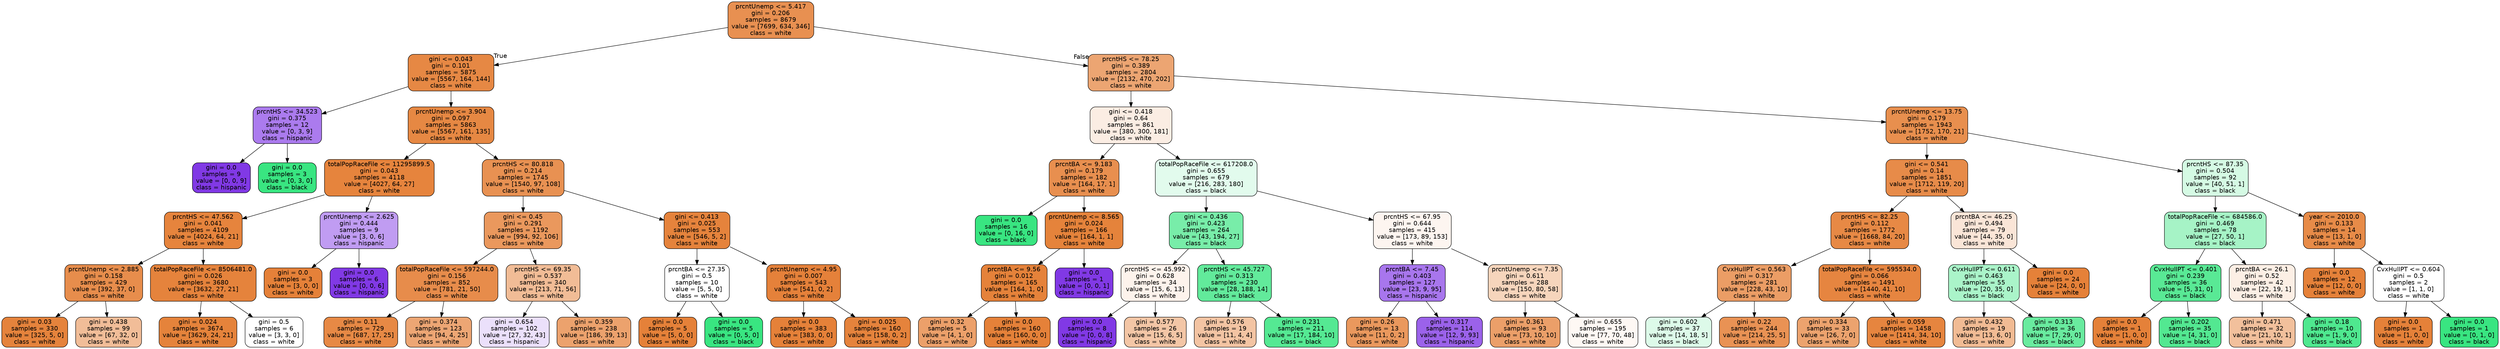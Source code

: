 digraph Tree {
node [shape=box, style="filled, rounded", color="black", fontname="helvetica"] ;
edge [fontname="helvetica"] ;
0 [label="prcntUnemp <= 5.417\ngini = 0.206\nsamples = 8679\nvalue = [7699, 634, 346]\nclass = white", fillcolor="#e89051"] ;
1 [label="gini <= 0.043\ngini = 0.101\nsamples = 5875\nvalue = [5567, 164, 144]\nclass = white", fillcolor="#e68844"] ;
0 -> 1 [labeldistance=2.5, labelangle=45, headlabel="True"] ;
2 [label="prcntHS <= 34.523\ngini = 0.375\nsamples = 12\nvalue = [0, 3, 9]\nclass = hispanic", fillcolor="#ab7bee"] ;
1 -> 2 ;
3 [label="gini = 0.0\nsamples = 9\nvalue = [0, 0, 9]\nclass = hispanic", fillcolor="#8139e5"] ;
2 -> 3 ;
4 [label="gini = 0.0\nsamples = 3\nvalue = [0, 3, 0]\nclass = black", fillcolor="#39e581"] ;
2 -> 4 ;
5 [label="prcntUnemp <= 3.904\ngini = 0.097\nsamples = 5863\nvalue = [5567, 161, 135]\nclass = white", fillcolor="#e68843"] ;
1 -> 5 ;
6 [label="totalPopRaceFile <= 11295899.5\ngini = 0.043\nsamples = 4118\nvalue = [4027, 64, 27]\nclass = white", fillcolor="#e6843d"] ;
5 -> 6 ;
7 [label="prcntHS <= 47.562\ngini = 0.041\nsamples = 4109\nvalue = [4024, 64, 21]\nclass = white", fillcolor="#e6843d"] ;
6 -> 7 ;
8 [label="prcntUnemp <= 2.885\ngini = 0.158\nsamples = 429\nvalue = [392, 37, 0]\nclass = white", fillcolor="#e78d4c"] ;
7 -> 8 ;
9 [label="gini = 0.03\nsamples = 330\nvalue = [325, 5, 0]\nclass = white", fillcolor="#e5833c"] ;
8 -> 9 ;
10 [label="gini = 0.438\nsamples = 99\nvalue = [67, 32, 0]\nclass = white", fillcolor="#f1bd98"] ;
8 -> 10 ;
11 [label="totalPopRaceFile <= 8506481.0\ngini = 0.026\nsamples = 3680\nvalue = [3632, 27, 21]\nclass = white", fillcolor="#e5833c"] ;
7 -> 11 ;
12 [label="gini = 0.024\nsamples = 3674\nvalue = [3629, 24, 21]\nclass = white", fillcolor="#e5833b"] ;
11 -> 12 ;
13 [label="gini = 0.5\nsamples = 6\nvalue = [3, 3, 0]\nclass = white", fillcolor="#ffffff"] ;
11 -> 13 ;
14 [label="prcntUnemp <= 2.625\ngini = 0.444\nsamples = 9\nvalue = [3, 0, 6]\nclass = hispanic", fillcolor="#c09cf2"] ;
6 -> 14 ;
15 [label="gini = 0.0\nsamples = 3\nvalue = [3, 0, 0]\nclass = white", fillcolor="#e58139"] ;
14 -> 15 ;
16 [label="gini = 0.0\nsamples = 6\nvalue = [0, 0, 6]\nclass = hispanic", fillcolor="#8139e5"] ;
14 -> 16 ;
17 [label="prcntHS <= 80.818\ngini = 0.214\nsamples = 1745\nvalue = [1540, 97, 108]\nclass = white", fillcolor="#e89152"] ;
5 -> 17 ;
18 [label="gini <= 0.45\ngini = 0.291\nsamples = 1192\nvalue = [994, 92, 106]\nclass = white", fillcolor="#ea985d"] ;
17 -> 18 ;
19 [label="totalPopRaceFile <= 597244.0\ngini = 0.156\nsamples = 852\nvalue = [781, 21, 50]\nclass = white", fillcolor="#e78c4b"] ;
18 -> 19 ;
20 [label="gini = 0.11\nsamples = 729\nvalue = [687, 17, 25]\nclass = white", fillcolor="#e78945"] ;
19 -> 20 ;
21 [label="gini = 0.374\nsamples = 123\nvalue = [94, 4, 25]\nclass = white", fillcolor="#eda674"] ;
19 -> 21 ;
22 [label="prcntHS <= 69.35\ngini = 0.537\nsamples = 340\nvalue = [213, 71, 56]\nclass = white", fillcolor="#f1bc96"] ;
18 -> 22 ;
23 [label="gini = 0.654\nsamples = 102\nvalue = [27, 32, 43]\nclass = hispanic", fillcolor="#ebe0fb"] ;
22 -> 23 ;
24 [label="gini = 0.359\nsamples = 238\nvalue = [186, 39, 13]\nclass = white", fillcolor="#eca26d"] ;
22 -> 24 ;
25 [label="gini <= 0.413\ngini = 0.025\nsamples = 553\nvalue = [546, 5, 2]\nclass = white", fillcolor="#e5833c"] ;
17 -> 25 ;
26 [label="prcntBA <= 27.35\ngini = 0.5\nsamples = 10\nvalue = [5, 5, 0]\nclass = white", fillcolor="#ffffff"] ;
25 -> 26 ;
27 [label="gini = 0.0\nsamples = 5\nvalue = [5, 0, 0]\nclass = white", fillcolor="#e58139"] ;
26 -> 27 ;
28 [label="gini = 0.0\nsamples = 5\nvalue = [0, 5, 0]\nclass = black", fillcolor="#39e581"] ;
26 -> 28 ;
29 [label="prcntUnemp <= 4.95\ngini = 0.007\nsamples = 543\nvalue = [541, 0, 2]\nclass = white", fillcolor="#e5813a"] ;
25 -> 29 ;
30 [label="gini = 0.0\nsamples = 383\nvalue = [383, 0, 0]\nclass = white", fillcolor="#e58139"] ;
29 -> 30 ;
31 [label="gini = 0.025\nsamples = 160\nvalue = [158, 0, 2]\nclass = white", fillcolor="#e5833c"] ;
29 -> 31 ;
32 [label="prcntHS <= 78.25\ngini = 0.389\nsamples = 2804\nvalue = [2132, 470, 202]\nclass = white", fillcolor="#eca572"] ;
0 -> 32 [labeldistance=2.5, labelangle=-45, headlabel="False"] ;
33 [label="gini <= 0.418\ngini = 0.64\nsamples = 861\nvalue = [380, 300, 181]\nclass = white", fillcolor="#fbede3"] ;
32 -> 33 ;
34 [label="prcntBA <= 9.183\ngini = 0.179\nsamples = 182\nvalue = [164, 17, 1]\nclass = white", fillcolor="#e88f4f"] ;
33 -> 34 ;
35 [label="gini = 0.0\nsamples = 16\nvalue = [0, 16, 0]\nclass = black", fillcolor="#39e581"] ;
34 -> 35 ;
36 [label="prcntUnemp <= 8.565\ngini = 0.024\nsamples = 166\nvalue = [164, 1, 1]\nclass = white", fillcolor="#e5833b"] ;
34 -> 36 ;
37 [label="prcntBA <= 9.56\ngini = 0.012\nsamples = 165\nvalue = [164, 1, 0]\nclass = white", fillcolor="#e5823a"] ;
36 -> 37 ;
38 [label="gini = 0.32\nsamples = 5\nvalue = [4, 1, 0]\nclass = white", fillcolor="#eca06a"] ;
37 -> 38 ;
39 [label="gini = 0.0\nsamples = 160\nvalue = [160, 0, 0]\nclass = white", fillcolor="#e58139"] ;
37 -> 39 ;
40 [label="gini = 0.0\nsamples = 1\nvalue = [0, 0, 1]\nclass = hispanic", fillcolor="#8139e5"] ;
36 -> 40 ;
41 [label="totalPopRaceFile <= 617208.0\ngini = 0.655\nsamples = 679\nvalue = [216, 283, 180]\nclass = black", fillcolor="#e2fbed"] ;
33 -> 41 ;
42 [label="gini <= 0.436\ngini = 0.423\nsamples = 264\nvalue = [43, 194, 27]\nclass = black", fillcolor="#78eda9"] ;
41 -> 42 ;
43 [label="prcntHS <= 45.992\ngini = 0.628\nsamples = 34\nvalue = [15, 6, 13]\nclass = white", fillcolor="#fdf3ec"] ;
42 -> 43 ;
44 [label="gini = 0.0\nsamples = 8\nvalue = [0, 0, 8]\nclass = hispanic", fillcolor="#8139e5"] ;
43 -> 44 ;
45 [label="gini = 0.577\nsamples = 26\nvalue = [15, 6, 5]\nclass = white", fillcolor="#f3c6a6"] ;
43 -> 45 ;
46 [label="prcntHS <= 45.727\ngini = 0.313\nsamples = 230\nvalue = [28, 188, 14]\nclass = black", fillcolor="#62ea9b"] ;
42 -> 46 ;
47 [label="gini = 0.576\nsamples = 19\nvalue = [11, 4, 4]\nclass = white", fillcolor="#f3c4a3"] ;
46 -> 47 ;
48 [label="gini = 0.231\nsamples = 211\nvalue = [17, 184, 10]\nclass = black", fillcolor="#55e993"] ;
46 -> 48 ;
49 [label="prcntHS <= 67.95\ngini = 0.644\nsamples = 415\nvalue = [173, 89, 153]\nclass = white", fillcolor="#fdf5f0"] ;
41 -> 49 ;
50 [label="prcntBA <= 7.45\ngini = 0.403\nsamples = 127\nvalue = [23, 9, 95]\nclass = hispanic", fillcolor="#a876ed"] ;
49 -> 50 ;
51 [label="gini = 0.26\nsamples = 13\nvalue = [11, 0, 2]\nclass = white", fillcolor="#ea985d"] ;
50 -> 51 ;
52 [label="gini = 0.317\nsamples = 114\nvalue = [12, 9, 93]\nclass = hispanic", fillcolor="#9b62ea"] ;
50 -> 52 ;
53 [label="prcntUnemp <= 7.35\ngini = 0.611\nsamples = 288\nvalue = [150, 80, 58]\nclass = white", fillcolor="#f6d5bc"] ;
49 -> 53 ;
54 [label="gini = 0.361\nsamples = 93\nvalue = [73, 10, 10]\nclass = white", fillcolor="#eb9f69"] ;
53 -> 54 ;
55 [label="gini = 0.655\nsamples = 195\nvalue = [77, 70, 48]\nclass = white", fillcolor="#fef8f4"] ;
53 -> 55 ;
56 [label="prcntUnemp <= 13.75\ngini = 0.179\nsamples = 1943\nvalue = [1752, 170, 21]\nclass = white", fillcolor="#e88f4e"] ;
32 -> 56 ;
57 [label="gini <= 0.541\ngini = 0.14\nsamples = 1851\nvalue = [1712, 119, 20]\nclass = white", fillcolor="#e78b49"] ;
56 -> 57 ;
58 [label="prcntHS <= 82.25\ngini = 0.112\nsamples = 1772\nvalue = [1668, 84, 20]\nclass = white", fillcolor="#e78945"] ;
57 -> 58 ;
59 [label="CvxHullPT <= 0.563\ngini = 0.317\nsamples = 281\nvalue = [228, 43, 10]\nclass = white", fillcolor="#eb9d65"] ;
58 -> 59 ;
60 [label="gini = 0.602\nsamples = 37\nvalue = [14, 18, 5]\nclass = black", fillcolor="#ddfae9"] ;
59 -> 60 ;
61 [label="gini = 0.22\nsamples = 244\nvalue = [214, 25, 5]\nclass = white", fillcolor="#e99254"] ;
59 -> 61 ;
62 [label="totalPopRaceFile <= 595534.0\ngini = 0.066\nsamples = 1491\nvalue = [1440, 41, 10]\nclass = white", fillcolor="#e68540"] ;
58 -> 62 ;
63 [label="gini = 0.334\nsamples = 33\nvalue = [26, 7, 0]\nclass = white", fillcolor="#eca36e"] ;
62 -> 63 ;
64 [label="gini = 0.059\nsamples = 1458\nvalue = [1414, 34, 10]\nclass = white", fillcolor="#e6853f"] ;
62 -> 64 ;
65 [label="prcntBA <= 46.25\ngini = 0.494\nsamples = 79\nvalue = [44, 35, 0]\nclass = white", fillcolor="#fae5d7"] ;
57 -> 65 ;
66 [label="CvxHullPT <= 0.611\ngini = 0.463\nsamples = 55\nvalue = [20, 35, 0]\nclass = black", fillcolor="#aaf4c9"] ;
65 -> 66 ;
67 [label="gini = 0.432\nsamples = 19\nvalue = [13, 6, 0]\nclass = white", fillcolor="#f1bb94"] ;
66 -> 67 ;
68 [label="gini = 0.313\nsamples = 36\nvalue = [7, 29, 0]\nclass = black", fillcolor="#69eb9f"] ;
66 -> 68 ;
69 [label="gini = 0.0\nsamples = 24\nvalue = [24, 0, 0]\nclass = white", fillcolor="#e58139"] ;
65 -> 69 ;
70 [label="prcntHS <= 87.35\ngini = 0.504\nsamples = 92\nvalue = [40, 51, 1]\nclass = black", fillcolor="#d5fae4"] ;
56 -> 70 ;
71 [label="totalPopRaceFile <= 684586.0\ngini = 0.469\nsamples = 78\nvalue = [27, 50, 1]\nclass = black", fillcolor="#a6f3c6"] ;
70 -> 71 ;
72 [label="CvxHullPT <= 0.401\ngini = 0.239\nsamples = 36\nvalue = [5, 31, 0]\nclass = black", fillcolor="#59e995"] ;
71 -> 72 ;
73 [label="gini = 0.0\nsamples = 1\nvalue = [1, 0, 0]\nclass = white", fillcolor="#e58139"] ;
72 -> 73 ;
74 [label="gini = 0.202\nsamples = 35\nvalue = [4, 31, 0]\nclass = black", fillcolor="#53e891"] ;
72 -> 74 ;
75 [label="prcntBA <= 26.1\ngini = 0.52\nsamples = 42\nvalue = [22, 19, 1]\nclass = white", fillcolor="#fcefe5"] ;
71 -> 75 ;
76 [label="gini = 0.471\nsamples = 32\nvalue = [21, 10, 1]\nclass = white", fillcolor="#f2c09c"] ;
75 -> 76 ;
77 [label="gini = 0.18\nsamples = 10\nvalue = [1, 9, 0]\nclass = black", fillcolor="#4fe88f"] ;
75 -> 77 ;
78 [label="year <= 2010.0\ngini = 0.133\nsamples = 14\nvalue = [13, 1, 0]\nclass = white", fillcolor="#e78b48"] ;
70 -> 78 ;
79 [label="gini = 0.0\nsamples = 12\nvalue = [12, 0, 0]\nclass = white", fillcolor="#e58139"] ;
78 -> 79 ;
80 [label="CvxHullPT <= 0.604\ngini = 0.5\nsamples = 2\nvalue = [1, 1, 0]\nclass = white", fillcolor="#ffffff"] ;
78 -> 80 ;
81 [label="gini = 0.0\nsamples = 1\nvalue = [1, 0, 0]\nclass = white", fillcolor="#e58139"] ;
80 -> 81 ;
82 [label="gini = 0.0\nsamples = 1\nvalue = [0, 1, 0]\nclass = black", fillcolor="#39e581"] ;
80 -> 82 ;
}